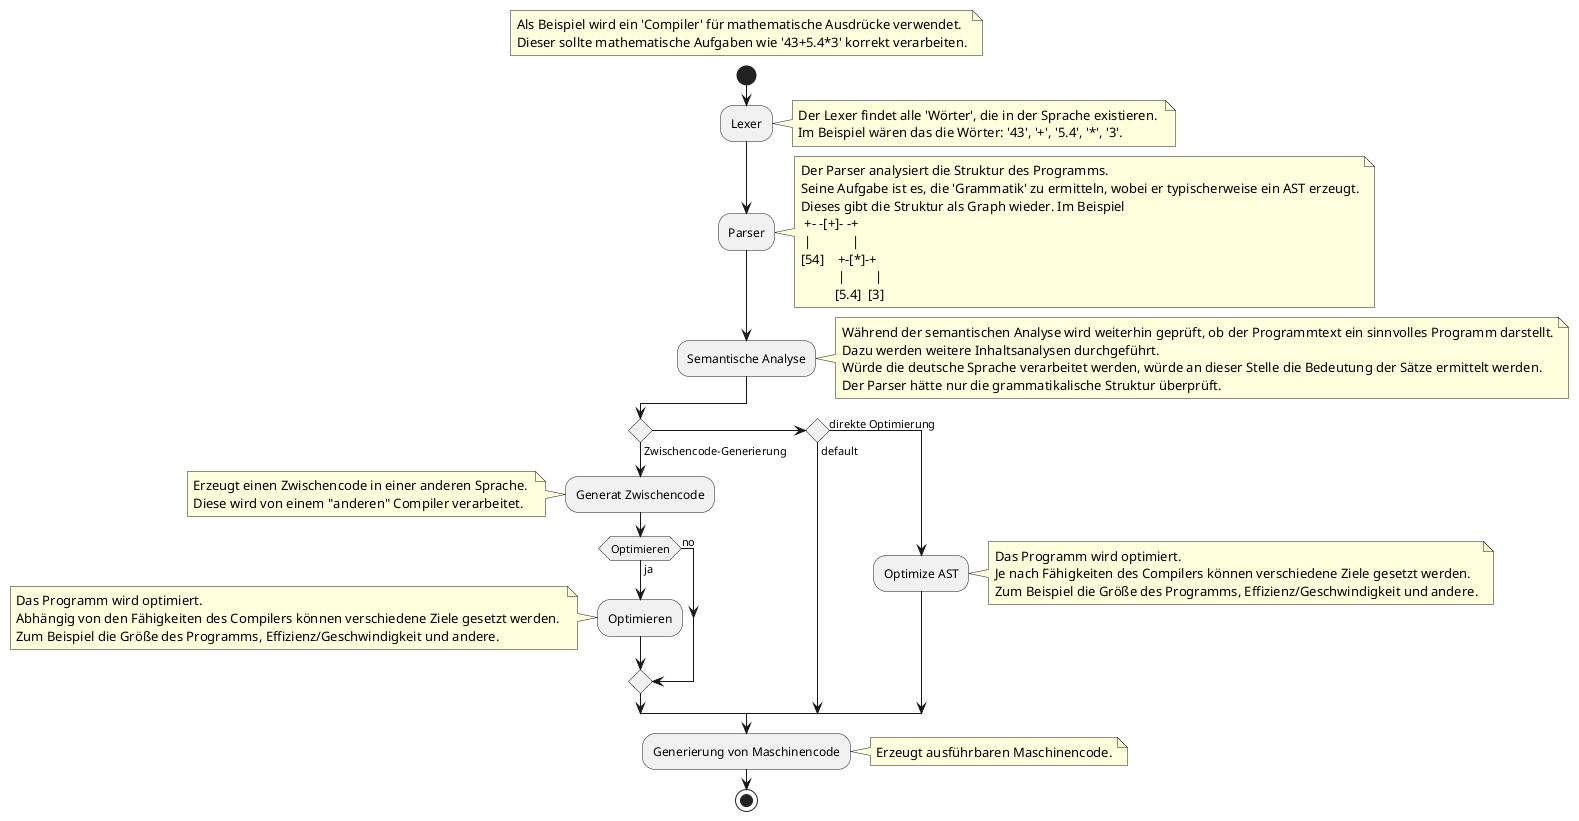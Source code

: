 @startuml
floating note
  Als Beispiel wird ein 'Compiler' für mathematische Ausdrücke verwendet.
  Dieser sollte mathematische Aufgaben wie '43+5.4*3' korrekt verarbeiten.
end note  

start
:Lexer;
note right
  Der Lexer findet alle 'Wörter', die in der Sprache existieren. 
  Im Beispiel wären das die Wörter: '43', '+', '5.4', '*', '3'.
end note

:Parser;
note right
  Der Parser analysiert die Struktur des Programms. 
  Seine Aufgabe ist es, die 'Grammatik' zu ermitteln, wobei er typischerweise ein AST erzeugt.
  Dieses gibt die Struktur als Graph wieder. Im Beispiel
   +- -[+]- -+
   |            |
  [54]    +-[*]-+
             |         |
            [5.4]  [3]
end note  

:Semantische Analyse;
note right
  Während der semantischen Analyse wird weiterhin geprüft, ob der Programmtext ein sinnvolles Programm darstellt.
  Dazu werden weitere Inhaltsanalysen durchgeführt. 
  Würde die deutsche Sprache verarbeitet werden, würde an dieser Stelle die Bedeutung der Sätze ermittelt werden. 
  Der Parser hätte nur die grammatikalische Struktur überprüft.
end note

if () then (Zwischencode-Generierung)
  :Generat Zwischencode;
note left
  Erzeugt einen Zwischencode in einer anderen Sprache. 
  Diese wird von einem "anderen" Compiler verarbeitet. 
end note
  if (Optimieren) then (no)
  else (ja)
    :Optimieren;
  note left
    Das Programm wird optimiert.
    Abhängig von den Fähigkeiten des Compilers können verschiedene Ziele gesetzt werden. 
    Zum Beispiel die Größe des Programms, Effizienz/Geschwindigkeit und andere.
  end note
  endif
else if() then (default)
else (direkte Optimierung)
  :Optimize AST;
note right
  Das Programm wird optimiert.
  Je nach Fähigkeiten des Compilers können verschiedene Ziele gesetzt werden. 
  Zum Beispiel die Größe des Programms, Effizienz/Geschwindigkeit und andere.
end note
endif
:Generierung von Maschinencode;
note right
  Erzeugt ausführbaren Maschinencode.
end note
stop
@enduml
